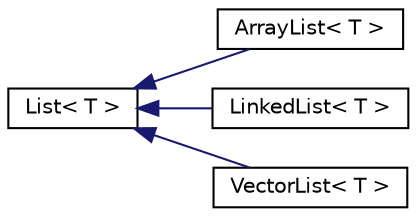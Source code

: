 digraph "Graphical Class Hierarchy"
{
  edge [fontname="Helvetica",fontsize="10",labelfontname="Helvetica",labelfontsize="10"];
  node [fontname="Helvetica",fontsize="10",shape=record];
  rankdir="LR";
  Node0 [label="List\< T \>",height=0.2,width=0.4,color="black", fillcolor="white", style="filled",URL="$classList.html",tooltip="Interface for working with dynamic arrays(lists). "];
  Node0 -> Node1 [dir="back",color="midnightblue",fontsize="10",style="solid",fontname="Helvetica"];
  Node1 [label="ArrayList\< T \>",height=0.2,width=0.4,color="black", fillcolor="white", style="filled",URL="$classArrayList.html",tooltip="Class of dynamic array(list) based on array. Implements the List interface. "];
  Node0 -> Node2 [dir="back",color="midnightblue",fontsize="10",style="solid",fontname="Helvetica"];
  Node2 [label="LinkedList\< T \>",height=0.2,width=0.4,color="black", fillcolor="white", style="filled",URL="$classLinkedList.html",tooltip="Class of dynamic array(list) based on linked nodes. Implements the List interface. "];
  Node0 -> Node3 [dir="back",color="midnightblue",fontsize="10",style="solid",fontname="Helvetica"];
  Node3 [label="VectorList\< T \>",height=0.2,width=0.4,color="black", fillcolor="white", style="filled",URL="$classVectorList.html",tooltip="Class of dynamic array(list) based on std::vector. Implements the List interface. ..."];
}
